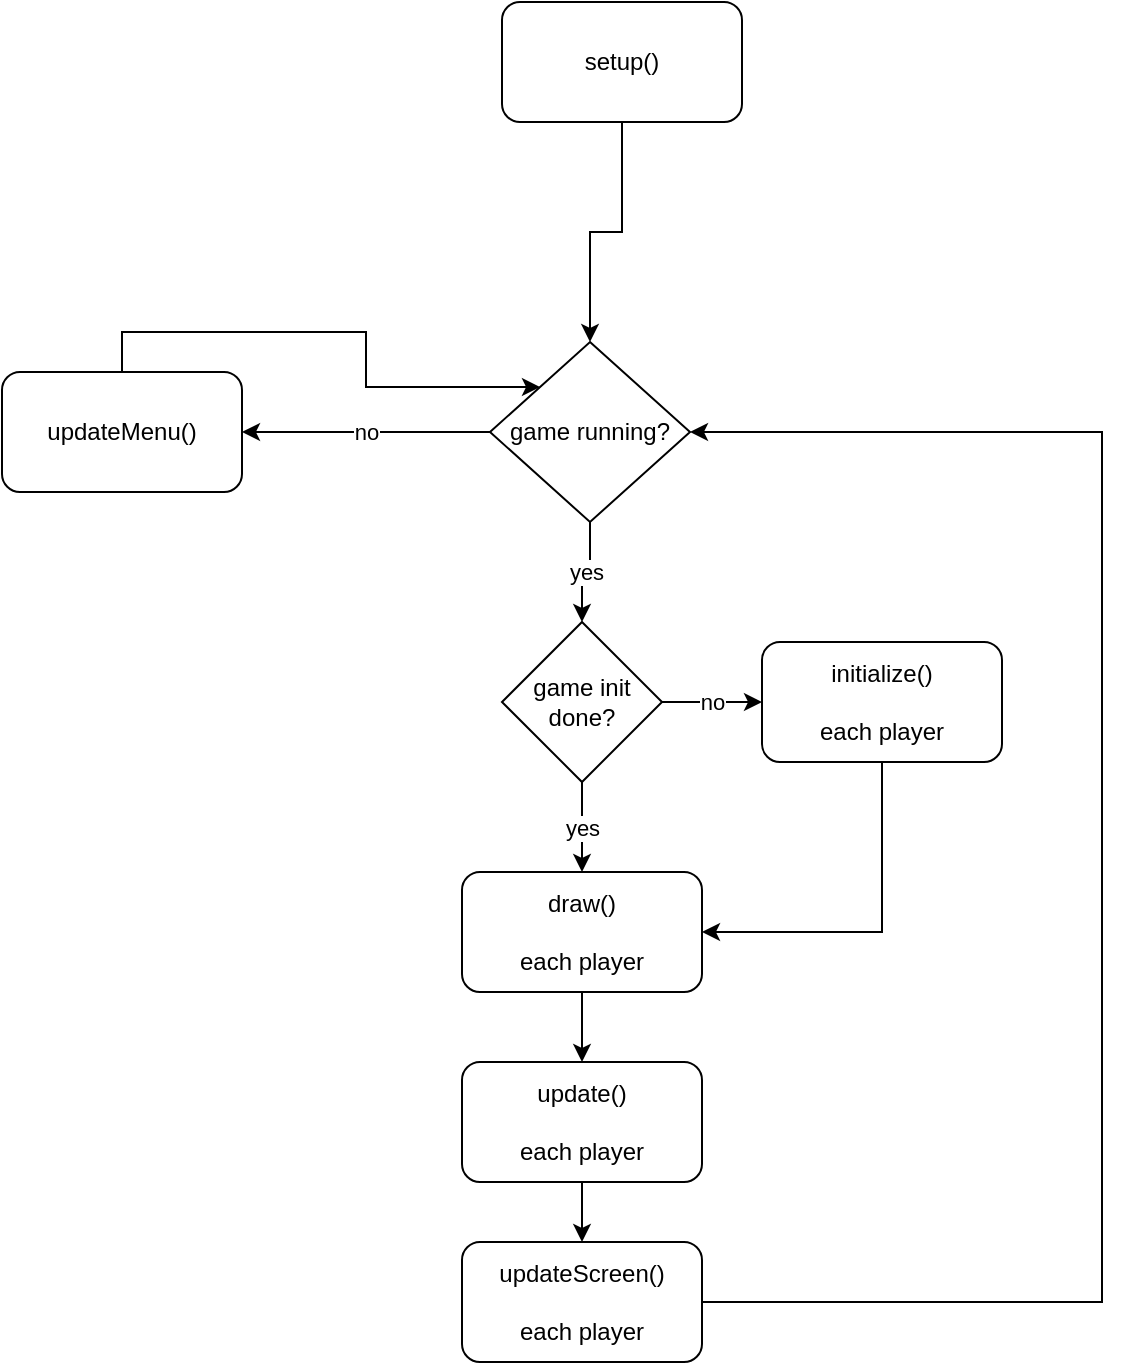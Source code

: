 <mxfile version="14.2.7" type="github">
  <diagram id="C5RBs43oDa-KdzZeNtuy" name="Page-1">
    <mxGraphModel dx="2052" dy="1149" grid="1" gridSize="10" guides="1" tooltips="1" connect="1" arrows="1" fold="1" page="1" pageScale="1" pageWidth="827" pageHeight="1169" math="0" shadow="0">
      <root>
        <mxCell id="WIyWlLk6GJQsqaUBKTNV-0" />
        <mxCell id="WIyWlLk6GJQsqaUBKTNV-1" parent="WIyWlLk6GJQsqaUBKTNV-0" />
        <mxCell id="KHlNVOgaYIOs-eKfc0r4-3" style="edgeStyle=orthogonalEdgeStyle;rounded=0;orthogonalLoop=1;jettySize=auto;html=1;exitX=0.5;exitY=1;exitDx=0;exitDy=0;" edge="1" parent="WIyWlLk6GJQsqaUBKTNV-1" source="KHlNVOgaYIOs-eKfc0r4-0" target="KHlNVOgaYIOs-eKfc0r4-2">
          <mxGeometry relative="1" as="geometry" />
        </mxCell>
        <mxCell id="KHlNVOgaYIOs-eKfc0r4-0" value="setup()" style="rounded=1;whiteSpace=wrap;html=1;" vertex="1" parent="WIyWlLk6GJQsqaUBKTNV-1">
          <mxGeometry x="320" y="90" width="120" height="60" as="geometry" />
        </mxCell>
        <mxCell id="KHlNVOgaYIOs-eKfc0r4-12" style="edgeStyle=orthogonalEdgeStyle;rounded=0;orthogonalLoop=1;jettySize=auto;html=1;exitX=0.5;exitY=1;exitDx=0;exitDy=0;" edge="1" parent="WIyWlLk6GJQsqaUBKTNV-1" source="KHlNVOgaYIOs-eKfc0r4-1">
          <mxGeometry relative="1" as="geometry">
            <mxPoint x="360" y="620" as="targetPoint" />
          </mxGeometry>
        </mxCell>
        <mxCell id="KHlNVOgaYIOs-eKfc0r4-1" value="draw()&lt;br&gt;&lt;br&gt;each player" style="rounded=1;whiteSpace=wrap;html=1;" vertex="1" parent="WIyWlLk6GJQsqaUBKTNV-1">
          <mxGeometry x="300" y="525" width="120" height="60" as="geometry" />
        </mxCell>
        <mxCell id="KHlNVOgaYIOs-eKfc0r4-4" value="yes" style="edgeStyle=orthogonalEdgeStyle;rounded=0;orthogonalLoop=1;jettySize=auto;html=1;exitX=0.5;exitY=1;exitDx=0;exitDy=0;entryX=0.5;entryY=0;entryDx=0;entryDy=0;" edge="1" parent="WIyWlLk6GJQsqaUBKTNV-1" source="KHlNVOgaYIOs-eKfc0r4-6" target="KHlNVOgaYIOs-eKfc0r4-1">
          <mxGeometry relative="1" as="geometry" />
        </mxCell>
        <mxCell id="KHlNVOgaYIOs-eKfc0r4-19" value="no" style="edgeStyle=orthogonalEdgeStyle;rounded=0;orthogonalLoop=1;jettySize=auto;html=1;" edge="1" parent="WIyWlLk6GJQsqaUBKTNV-1" source="KHlNVOgaYIOs-eKfc0r4-2" target="KHlNVOgaYIOs-eKfc0r4-17">
          <mxGeometry relative="1" as="geometry" />
        </mxCell>
        <mxCell id="KHlNVOgaYIOs-eKfc0r4-2" value="game running?" style="rhombus;whiteSpace=wrap;html=1;" vertex="1" parent="WIyWlLk6GJQsqaUBKTNV-1">
          <mxGeometry x="314" y="260" width="100" height="90" as="geometry" />
        </mxCell>
        <mxCell id="KHlNVOgaYIOs-eKfc0r4-10" value="no" style="edgeStyle=orthogonalEdgeStyle;rounded=0;orthogonalLoop=1;jettySize=auto;html=1;exitX=1;exitY=0.5;exitDx=0;exitDy=0;entryX=0;entryY=0.5;entryDx=0;entryDy=0;" edge="1" parent="WIyWlLk6GJQsqaUBKTNV-1" source="KHlNVOgaYIOs-eKfc0r4-6" target="KHlNVOgaYIOs-eKfc0r4-9">
          <mxGeometry relative="1" as="geometry" />
        </mxCell>
        <mxCell id="KHlNVOgaYIOs-eKfc0r4-6" value="game init&lt;br&gt;done?" style="rhombus;whiteSpace=wrap;html=1;" vertex="1" parent="WIyWlLk6GJQsqaUBKTNV-1">
          <mxGeometry x="320" y="400" width="80" height="80" as="geometry" />
        </mxCell>
        <mxCell id="KHlNVOgaYIOs-eKfc0r4-7" value="yes" style="edgeStyle=orthogonalEdgeStyle;rounded=0;orthogonalLoop=1;jettySize=auto;html=1;exitX=0.5;exitY=1;exitDx=0;exitDy=0;entryX=0.5;entryY=0;entryDx=0;entryDy=0;" edge="1" parent="WIyWlLk6GJQsqaUBKTNV-1" source="KHlNVOgaYIOs-eKfc0r4-2" target="KHlNVOgaYIOs-eKfc0r4-6">
          <mxGeometry relative="1" as="geometry">
            <mxPoint x="364" y="350" as="sourcePoint" />
            <mxPoint x="350" y="585" as="targetPoint" />
          </mxGeometry>
        </mxCell>
        <mxCell id="KHlNVOgaYIOs-eKfc0r4-11" style="edgeStyle=orthogonalEdgeStyle;rounded=0;orthogonalLoop=1;jettySize=auto;html=1;exitX=0.5;exitY=1;exitDx=0;exitDy=0;entryX=1;entryY=0.5;entryDx=0;entryDy=0;" edge="1" parent="WIyWlLk6GJQsqaUBKTNV-1" source="KHlNVOgaYIOs-eKfc0r4-9" target="KHlNVOgaYIOs-eKfc0r4-1">
          <mxGeometry relative="1" as="geometry" />
        </mxCell>
        <mxCell id="KHlNVOgaYIOs-eKfc0r4-9" value="initialize()&lt;br&gt;&lt;br&gt;each player" style="rounded=1;whiteSpace=wrap;html=1;" vertex="1" parent="WIyWlLk6GJQsqaUBKTNV-1">
          <mxGeometry x="450" y="410" width="120" height="60" as="geometry" />
        </mxCell>
        <mxCell id="KHlNVOgaYIOs-eKfc0r4-15" style="edgeStyle=orthogonalEdgeStyle;rounded=0;orthogonalLoop=1;jettySize=auto;html=1;exitX=0.5;exitY=1;exitDx=0;exitDy=0;entryX=0.5;entryY=0;entryDx=0;entryDy=0;" edge="1" parent="WIyWlLk6GJQsqaUBKTNV-1" source="KHlNVOgaYIOs-eKfc0r4-13" target="KHlNVOgaYIOs-eKfc0r4-14">
          <mxGeometry relative="1" as="geometry" />
        </mxCell>
        <mxCell id="KHlNVOgaYIOs-eKfc0r4-13" value="update()&lt;br&gt;&lt;br&gt;each player" style="rounded=1;whiteSpace=wrap;html=1;" vertex="1" parent="WIyWlLk6GJQsqaUBKTNV-1">
          <mxGeometry x="300" y="620" width="120" height="60" as="geometry" />
        </mxCell>
        <mxCell id="KHlNVOgaYIOs-eKfc0r4-16" style="edgeStyle=orthogonalEdgeStyle;rounded=0;orthogonalLoop=1;jettySize=auto;html=1;exitX=1;exitY=0.5;exitDx=0;exitDy=0;entryX=1;entryY=0.5;entryDx=0;entryDy=0;" edge="1" parent="WIyWlLk6GJQsqaUBKTNV-1" source="KHlNVOgaYIOs-eKfc0r4-14" target="KHlNVOgaYIOs-eKfc0r4-2">
          <mxGeometry relative="1" as="geometry">
            <Array as="points">
              <mxPoint x="620" y="740" />
              <mxPoint x="620" y="305" />
            </Array>
          </mxGeometry>
        </mxCell>
        <mxCell id="KHlNVOgaYIOs-eKfc0r4-14" value="updateScreen()&lt;br&gt;&lt;br&gt;each player" style="rounded=1;whiteSpace=wrap;html=1;" vertex="1" parent="WIyWlLk6GJQsqaUBKTNV-1">
          <mxGeometry x="300" y="710" width="120" height="60" as="geometry" />
        </mxCell>
        <mxCell id="KHlNVOgaYIOs-eKfc0r4-20" style="edgeStyle=orthogonalEdgeStyle;rounded=0;orthogonalLoop=1;jettySize=auto;html=1;exitX=0.5;exitY=0;exitDx=0;exitDy=0;entryX=0;entryY=0;entryDx=0;entryDy=0;" edge="1" parent="WIyWlLk6GJQsqaUBKTNV-1" source="KHlNVOgaYIOs-eKfc0r4-17" target="KHlNVOgaYIOs-eKfc0r4-2">
          <mxGeometry relative="1" as="geometry" />
        </mxCell>
        <mxCell id="KHlNVOgaYIOs-eKfc0r4-17" value="updateMenu()" style="rounded=1;whiteSpace=wrap;html=1;" vertex="1" parent="WIyWlLk6GJQsqaUBKTNV-1">
          <mxGeometry x="70" y="275" width="120" height="60" as="geometry" />
        </mxCell>
      </root>
    </mxGraphModel>
  </diagram>
</mxfile>
